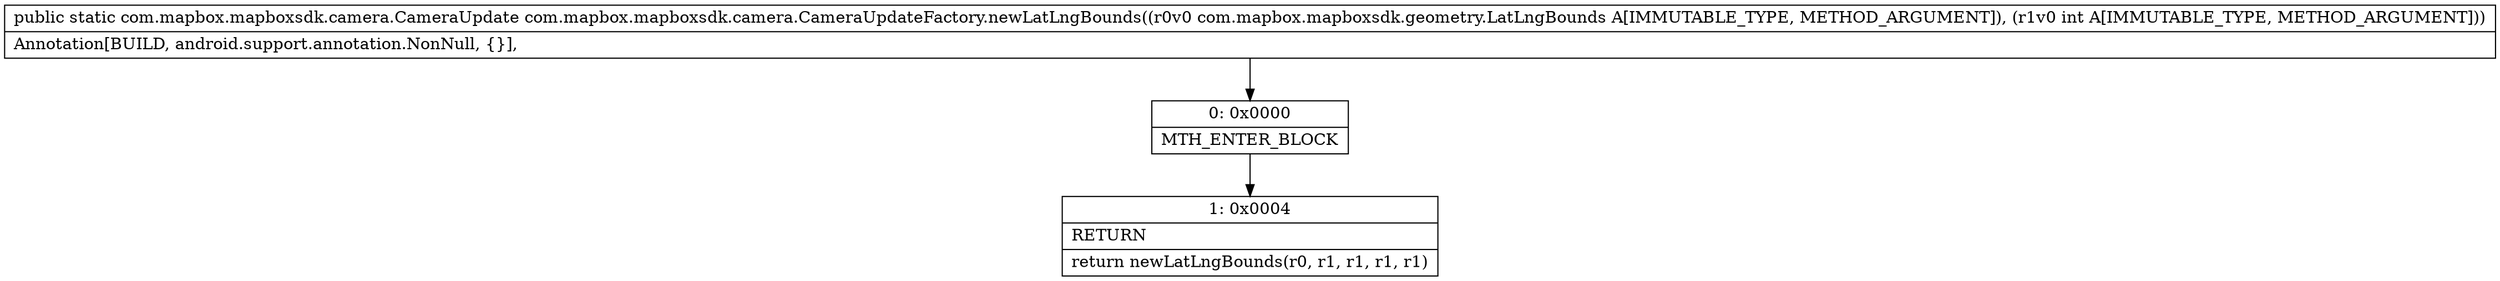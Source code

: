 digraph "CFG forcom.mapbox.mapboxsdk.camera.CameraUpdateFactory.newLatLngBounds(Lcom\/mapbox\/mapboxsdk\/geometry\/LatLngBounds;I)Lcom\/mapbox\/mapboxsdk\/camera\/CameraUpdate;" {
Node_0 [shape=record,label="{0\:\ 0x0000|MTH_ENTER_BLOCK\l}"];
Node_1 [shape=record,label="{1\:\ 0x0004|RETURN\l|return newLatLngBounds(r0, r1, r1, r1, r1)\l}"];
MethodNode[shape=record,label="{public static com.mapbox.mapboxsdk.camera.CameraUpdate com.mapbox.mapboxsdk.camera.CameraUpdateFactory.newLatLngBounds((r0v0 com.mapbox.mapboxsdk.geometry.LatLngBounds A[IMMUTABLE_TYPE, METHOD_ARGUMENT]), (r1v0 int A[IMMUTABLE_TYPE, METHOD_ARGUMENT]))  | Annotation[BUILD, android.support.annotation.NonNull, \{\}], \l}"];
MethodNode -> Node_0;
Node_0 -> Node_1;
}


